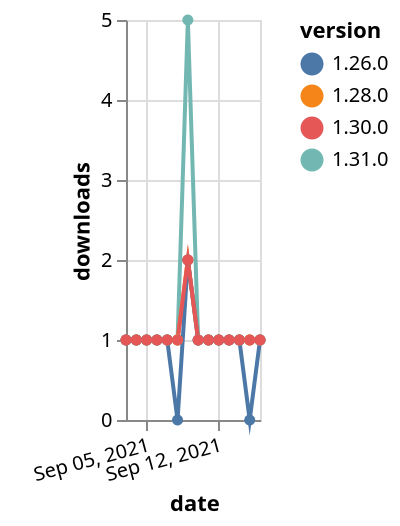 {"$schema": "https://vega.github.io/schema/vega-lite/v5.json", "description": "A simple bar chart with embedded data.", "data": {"values": [{"date": "2021-09-03", "total": 199, "delta": 1, "version": "1.31.0"}, {"date": "2021-09-04", "total": 200, "delta": 1, "version": "1.31.0"}, {"date": "2021-09-05", "total": 201, "delta": 1, "version": "1.31.0"}, {"date": "2021-09-06", "total": 202, "delta": 1, "version": "1.31.0"}, {"date": "2021-09-07", "total": 203, "delta": 1, "version": "1.31.0"}, {"date": "2021-09-08", "total": 204, "delta": 1, "version": "1.31.0"}, {"date": "2021-09-09", "total": 209, "delta": 5, "version": "1.31.0"}, {"date": "2021-09-10", "total": 210, "delta": 1, "version": "1.31.0"}, {"date": "2021-09-11", "total": 211, "delta": 1, "version": "1.31.0"}, {"date": "2021-09-12", "total": 212, "delta": 1, "version": "1.31.0"}, {"date": "2021-09-13", "total": 213, "delta": 1, "version": "1.31.0"}, {"date": "2021-09-14", "total": 214, "delta": 1, "version": "1.31.0"}, {"date": "2021-09-15", "total": 215, "delta": 1, "version": "1.31.0"}, {"date": "2021-09-16", "total": 216, "delta": 1, "version": "1.31.0"}, {"date": "2021-09-03", "total": 192, "delta": 1, "version": "1.28.0"}, {"date": "2021-09-04", "total": 193, "delta": 1, "version": "1.28.0"}, {"date": "2021-09-05", "total": 194, "delta": 1, "version": "1.28.0"}, {"date": "2021-09-06", "total": 195, "delta": 1, "version": "1.28.0"}, {"date": "2021-09-07", "total": 196, "delta": 1, "version": "1.28.0"}, {"date": "2021-09-08", "total": 197, "delta": 1, "version": "1.28.0"}, {"date": "2021-09-09", "total": 199, "delta": 2, "version": "1.28.0"}, {"date": "2021-09-10", "total": 200, "delta": 1, "version": "1.28.0"}, {"date": "2021-09-11", "total": 201, "delta": 1, "version": "1.28.0"}, {"date": "2021-09-12", "total": 202, "delta": 1, "version": "1.28.0"}, {"date": "2021-09-13", "total": 203, "delta": 1, "version": "1.28.0"}, {"date": "2021-09-14", "total": 204, "delta": 1, "version": "1.28.0"}, {"date": "2021-09-15", "total": 205, "delta": 1, "version": "1.28.0"}, {"date": "2021-09-16", "total": 206, "delta": 1, "version": "1.28.0"}, {"date": "2021-09-03", "total": 193, "delta": 1, "version": "1.26.0"}, {"date": "2021-09-04", "total": 194, "delta": 1, "version": "1.26.0"}, {"date": "2021-09-05", "total": 195, "delta": 1, "version": "1.26.0"}, {"date": "2021-09-06", "total": 196, "delta": 1, "version": "1.26.0"}, {"date": "2021-09-07", "total": 197, "delta": 1, "version": "1.26.0"}, {"date": "2021-09-08", "total": 197, "delta": 0, "version": "1.26.0"}, {"date": "2021-09-09", "total": 199, "delta": 2, "version": "1.26.0"}, {"date": "2021-09-10", "total": 200, "delta": 1, "version": "1.26.0"}, {"date": "2021-09-11", "total": 201, "delta": 1, "version": "1.26.0"}, {"date": "2021-09-12", "total": 202, "delta": 1, "version": "1.26.0"}, {"date": "2021-09-13", "total": 203, "delta": 1, "version": "1.26.0"}, {"date": "2021-09-14", "total": 204, "delta": 1, "version": "1.26.0"}, {"date": "2021-09-15", "total": 204, "delta": 0, "version": "1.26.0"}, {"date": "2021-09-16", "total": 205, "delta": 1, "version": "1.26.0"}, {"date": "2021-09-03", "total": 165, "delta": 1, "version": "1.30.0"}, {"date": "2021-09-04", "total": 166, "delta": 1, "version": "1.30.0"}, {"date": "2021-09-05", "total": 167, "delta": 1, "version": "1.30.0"}, {"date": "2021-09-06", "total": 168, "delta": 1, "version": "1.30.0"}, {"date": "2021-09-07", "total": 169, "delta": 1, "version": "1.30.0"}, {"date": "2021-09-08", "total": 170, "delta": 1, "version": "1.30.0"}, {"date": "2021-09-09", "total": 172, "delta": 2, "version": "1.30.0"}, {"date": "2021-09-10", "total": 173, "delta": 1, "version": "1.30.0"}, {"date": "2021-09-11", "total": 174, "delta": 1, "version": "1.30.0"}, {"date": "2021-09-12", "total": 175, "delta": 1, "version": "1.30.0"}, {"date": "2021-09-13", "total": 176, "delta": 1, "version": "1.30.0"}, {"date": "2021-09-14", "total": 177, "delta": 1, "version": "1.30.0"}, {"date": "2021-09-15", "total": 178, "delta": 1, "version": "1.30.0"}, {"date": "2021-09-16", "total": 179, "delta": 1, "version": "1.30.0"}]}, "width": "container", "mark": {"type": "line", "point": {"filled": true}}, "encoding": {"x": {"field": "date", "type": "temporal", "timeUnit": "yearmonthdate", "title": "date", "axis": {"labelAngle": -15}}, "y": {"field": "delta", "type": "quantitative", "title": "downloads"}, "color": {"field": "version", "type": "nominal"}, "tooltip": {"field": "delta"}}}